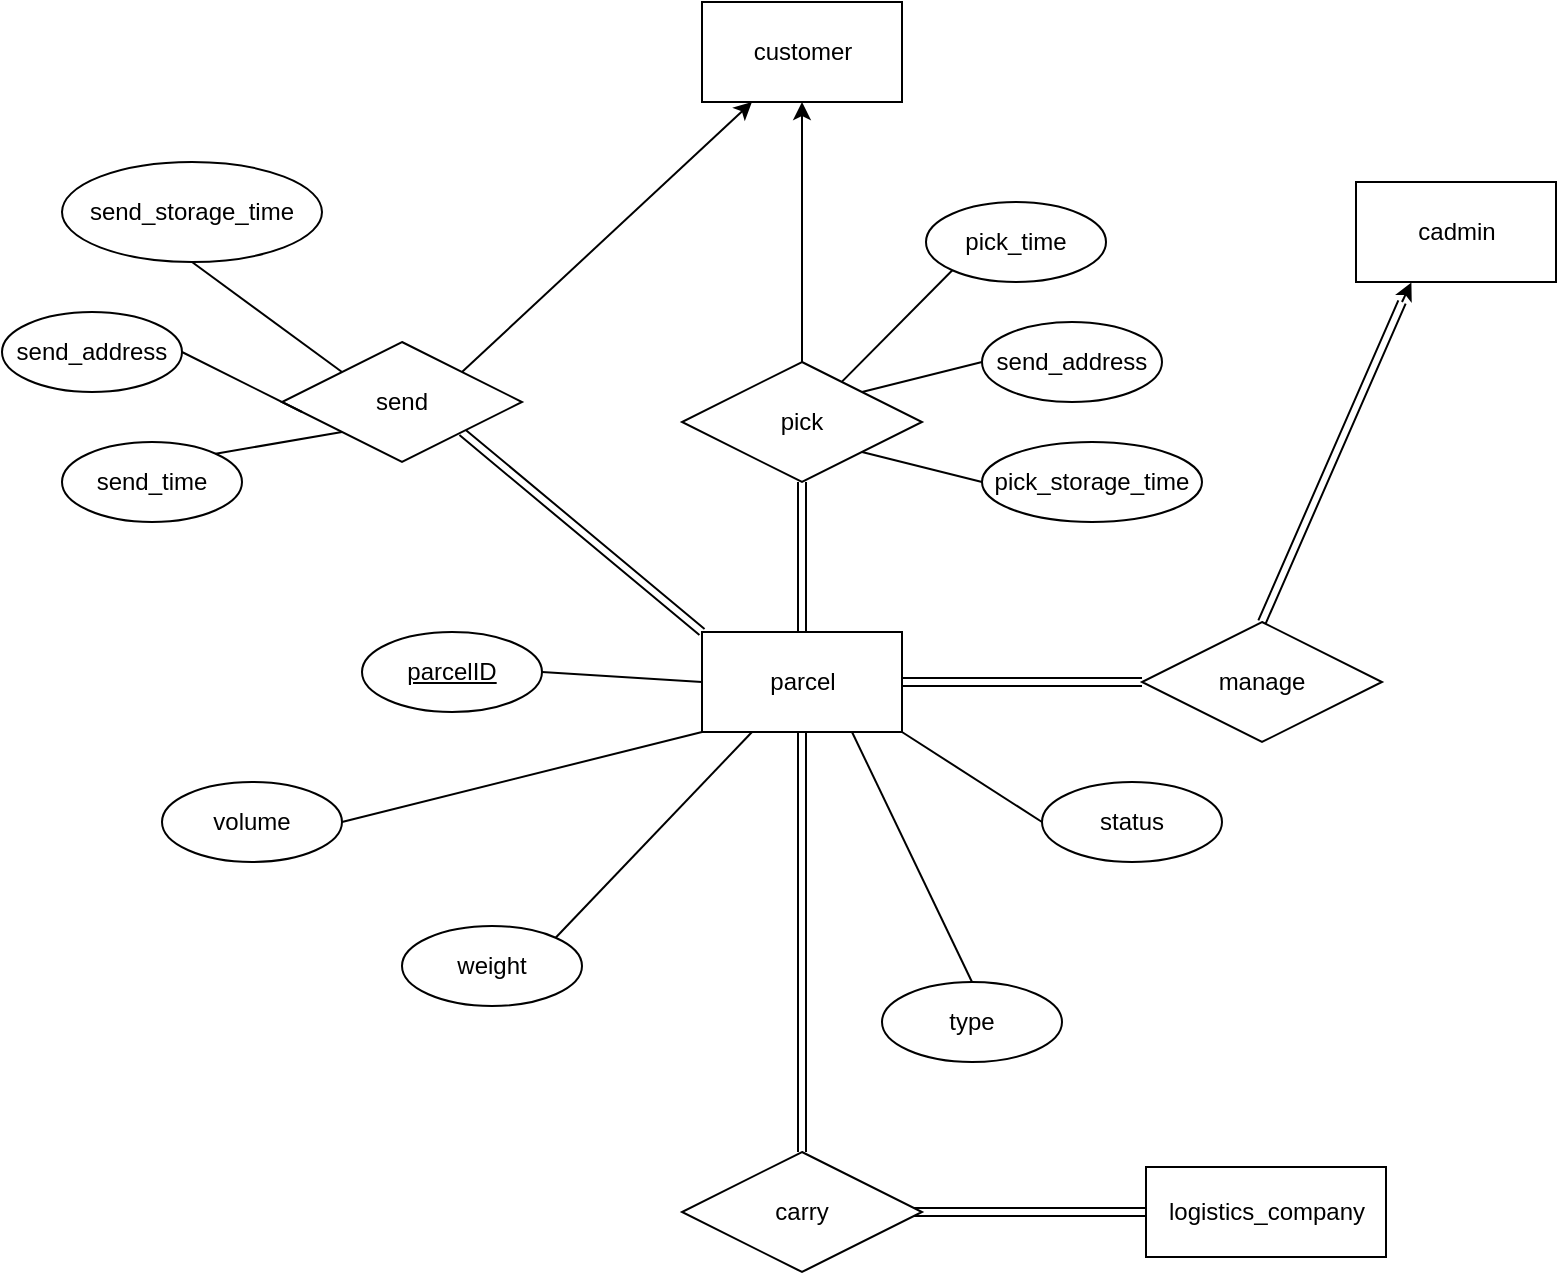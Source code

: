 <mxfile>
    <diagram id="pWvBWDRWmeeBnw4sq_7u" name="Page-1">
        <mxGraphModel dx="2236" dy="2432" grid="1" gridSize="10" guides="1" tooltips="1" connect="1" arrows="1" fold="1" page="1" pageScale="1" pageWidth="827" pageHeight="1169" math="0" shadow="0">
            <root>
                <mxCell id="0"/>
                <mxCell id="1" parent="0"/>
                <mxCell id="2" style="edgeStyle=none;shape=link;html=1;exitX=0.5;exitY=0;exitDx=0;exitDy=0;" edge="1" source="6" parent="1">
                    <mxGeometry relative="1" as="geometry">
                        <mxPoint x="480" y="35" as="targetPoint"/>
                        <Array as="points"/>
                    </mxGeometry>
                </mxCell>
                <mxCell id="3" style="edgeStyle=none;shape=link;html=1;exitX=0.5;exitY=0;exitDx=0;exitDy=0;entryX=0.5;entryY=1;entryDx=0;entryDy=0;" edge="1" source="4" target="11" parent="1">
                    <mxGeometry relative="1" as="geometry"/>
                </mxCell>
                <mxCell id="4" value="parcel" style="html=1;dashed=0;whitespace=wrap;" vertex="1" parent="1">
                    <mxGeometry x="130" y="200" width="100" height="50" as="geometry"/>
                </mxCell>
                <mxCell id="5" style="edgeStyle=none;shape=link;html=1;exitX=0;exitY=0.5;exitDx=0;exitDy=0;entryX=1;entryY=0.5;entryDx=0;entryDy=0;" edge="1" source="6" target="4" parent="1">
                    <mxGeometry relative="1" as="geometry"/>
                </mxCell>
                <mxCell id="6" value="manage" style="shape=rhombus;perimeter=rhombusPerimeter;whiteSpace=wrap;html=1;align=center;" vertex="1" parent="1">
                    <mxGeometry x="350" y="195" width="120" height="60" as="geometry"/>
                </mxCell>
                <mxCell id="7" style="edgeStyle=none;html=1;exitX=1;exitY=0;exitDx=0;exitDy=0;entryX=0.25;entryY=1;entryDx=0;entryDy=0;" edge="1" source="9" target="14" parent="1">
                    <mxGeometry relative="1" as="geometry"/>
                </mxCell>
                <mxCell id="8" style="edgeStyle=none;shape=link;html=1;exitX=1;exitY=1;exitDx=0;exitDy=0;entryX=0;entryY=0;entryDx=0;entryDy=0;" edge="1" source="9" target="4" parent="1">
                    <mxGeometry relative="1" as="geometry"/>
                </mxCell>
                <mxCell id="9" value="send" style="shape=rhombus;perimeter=rhombusPerimeter;whiteSpace=wrap;html=1;align=center;" vertex="1" parent="1">
                    <mxGeometry x="-80" y="55" width="120" height="60" as="geometry"/>
                </mxCell>
                <mxCell id="10" style="edgeStyle=none;html=1;exitX=0.5;exitY=0;exitDx=0;exitDy=0;entryX=0.5;entryY=1;entryDx=0;entryDy=0;" edge="1" source="11" target="14" parent="1">
                    <mxGeometry relative="1" as="geometry"/>
                </mxCell>
                <mxCell id="11" value="pick" style="shape=rhombus;perimeter=rhombusPerimeter;whiteSpace=wrap;html=1;align=center;" vertex="1" parent="1">
                    <mxGeometry x="120" y="65" width="120" height="60" as="geometry"/>
                </mxCell>
                <mxCell id="12" value="" style="endArrow=classic;html=1;entryX=0.277;entryY=1.004;entryDx=0;entryDy=0;entryPerimeter=0;" edge="1" target="13" parent="1">
                    <mxGeometry width="50" height="50" relative="1" as="geometry">
                        <mxPoint x="480" y="35" as="sourcePoint"/>
                        <mxPoint x="480" y="35" as="targetPoint"/>
                        <Array as="points"/>
                    </mxGeometry>
                </mxCell>
                <mxCell id="13" value="cadmin" style="html=1;dashed=0;whitespace=wrap;" vertex="1" parent="1">
                    <mxGeometry x="457" y="-25" width="100" height="50" as="geometry"/>
                </mxCell>
                <mxCell id="14" value="customer" style="html=1;dashed=0;whitespace=wrap;" vertex="1" parent="1">
                    <mxGeometry x="130" y="-115" width="100" height="50" as="geometry"/>
                </mxCell>
                <mxCell id="19" value="volume" style="ellipse;whiteSpace=wrap;html=1;align=center;" vertex="1" parent="1">
                    <mxGeometry x="-140" y="275" width="90" height="40" as="geometry"/>
                </mxCell>
                <mxCell id="20" value="" style="endArrow=none;html=1;exitX=0;exitY=1;exitDx=0;exitDy=0;entryX=1;entryY=0.5;entryDx=0;entryDy=0;" edge="1" source="4" target="19" parent="1">
                    <mxGeometry width="50" height="50" relative="1" as="geometry">
                        <mxPoint x="66.735" y="356.59" as="sourcePoint"/>
                        <mxPoint x="120" y="377.41" as="targetPoint"/>
                    </mxGeometry>
                </mxCell>
                <mxCell id="21" value="weight" style="ellipse;whiteSpace=wrap;html=1;align=center;" vertex="1" parent="1">
                    <mxGeometry x="-20" y="347" width="90" height="40" as="geometry"/>
                </mxCell>
                <mxCell id="22" value="" style="endArrow=none;html=1;exitX=1;exitY=0;exitDx=0;exitDy=0;entryX=0.25;entryY=1;entryDx=0;entryDy=0;" edge="1" source="21" target="4" parent="1">
                    <mxGeometry width="50" height="50" relative="1" as="geometry">
                        <mxPoint x="183.26" y="300.18" as="sourcePoint"/>
                        <mxPoint x="89.995" y="275.0" as="targetPoint"/>
                    </mxGeometry>
                </mxCell>
                <mxCell id="23" value="type" style="ellipse;whiteSpace=wrap;html=1;align=center;" vertex="1" parent="1">
                    <mxGeometry x="220" y="375" width="90" height="40" as="geometry"/>
                </mxCell>
                <mxCell id="24" value="" style="endArrow=none;html=1;exitX=0.75;exitY=1;exitDx=0;exitDy=0;entryX=0.5;entryY=0;entryDx=0;entryDy=0;" edge="1" source="4" target="23" parent="1">
                    <mxGeometry width="50" height="50" relative="1" as="geometry">
                        <mxPoint x="249.995" y="325.0" as="sourcePoint"/>
                        <mxPoint x="288.26" y="272.18" as="targetPoint"/>
                    </mxGeometry>
                </mxCell>
                <mxCell id="25" value="status" style="ellipse;whiteSpace=wrap;html=1;align=center;" vertex="1" parent="1">
                    <mxGeometry x="300" y="275" width="90" height="40" as="geometry"/>
                </mxCell>
                <mxCell id="26" value="" style="endArrow=none;html=1;exitX=1;exitY=1;exitDx=0;exitDy=0;entryX=0;entryY=0.5;entryDx=0;entryDy=0;" edge="1" source="4" target="25" parent="1">
                    <mxGeometry width="50" height="50" relative="1" as="geometry">
                        <mxPoint x="360" y="325" as="sourcePoint"/>
                        <mxPoint x="410" y="382" as="targetPoint"/>
                    </mxGeometry>
                </mxCell>
                <mxCell id="27" value="&lt;u&gt;parcelID&lt;/u&gt;" style="ellipse;whiteSpace=wrap;html=1;align=center;" vertex="1" parent="1">
                    <mxGeometry x="-40" y="200" width="90" height="40" as="geometry"/>
                </mxCell>
                <mxCell id="28" value="" style="endArrow=none;html=1;exitX=0;exitY=0.5;exitDx=0;exitDy=0;entryX=1;entryY=0.5;entryDx=0;entryDy=0;" edge="1" source="4" target="27" parent="1">
                    <mxGeometry width="50" height="50" relative="1" as="geometry">
                        <mxPoint x="90" y="210" as="sourcePoint"/>
                        <mxPoint x="10" y="255" as="targetPoint"/>
                    </mxGeometry>
                </mxCell>
                <mxCell id="29" value="send_storage_time" style="ellipse;whiteSpace=wrap;html=1;align=center;" vertex="1" parent="1">
                    <mxGeometry x="-190" y="-35" width="130" height="50" as="geometry"/>
                </mxCell>
                <mxCell id="30" value="send_time" style="ellipse;whiteSpace=wrap;html=1;align=center;" vertex="1" parent="1">
                    <mxGeometry x="-190" y="105" width="90" height="40" as="geometry"/>
                </mxCell>
                <mxCell id="31" value="" style="endArrow=none;html=1;exitX=0;exitY=1;exitDx=0;exitDy=0;entryX=1;entryY=0;entryDx=0;entryDy=0;" edge="1" source="9" target="30" parent="1">
                    <mxGeometry width="50" height="50" relative="1" as="geometry">
                        <mxPoint x="-70" y="165" as="sourcePoint"/>
                        <mxPoint x="-180.0" y="175" as="targetPoint"/>
                    </mxGeometry>
                </mxCell>
                <mxCell id="32" value="" style="endArrow=none;html=1;exitX=0;exitY=0;exitDx=0;exitDy=0;entryX=0.5;entryY=1;entryDx=0;entryDy=0;" edge="1" source="9" target="29" parent="1">
                    <mxGeometry width="50" height="50" relative="1" as="geometry">
                        <mxPoint x="-40" y="-35" as="sourcePoint"/>
                        <mxPoint x="-150" y="10" as="targetPoint"/>
                    </mxGeometry>
                </mxCell>
                <mxCell id="33" value="pick_time" style="ellipse;whiteSpace=wrap;html=1;align=center;" vertex="1" parent="1">
                    <mxGeometry x="242" y="-15" width="90" height="40" as="geometry"/>
                </mxCell>
                <mxCell id="34" value="pick_storage_time" style="ellipse;whiteSpace=wrap;html=1;align=center;" vertex="1" parent="1">
                    <mxGeometry x="270" y="105" width="110" height="40" as="geometry"/>
                </mxCell>
                <mxCell id="35" value="" style="endArrow=none;html=1;exitX=0;exitY=1;exitDx=0;exitDy=0;" edge="1" source="33" target="11" parent="1">
                    <mxGeometry width="50" height="50" relative="1" as="geometry">
                        <mxPoint x="310" y="5" as="sourcePoint"/>
                        <mxPoint x="270" y="-50" as="targetPoint"/>
                    </mxGeometry>
                </mxCell>
                <mxCell id="36" value="" style="endArrow=none;html=1;exitX=0;exitY=0.5;exitDx=0;exitDy=0;entryX=1;entryY=1;entryDx=0;entryDy=0;" edge="1" source="34" target="11" parent="1">
                    <mxGeometry width="50" height="50" relative="1" as="geometry">
                        <mxPoint x="330" y="125" as="sourcePoint"/>
                        <mxPoint x="257.273" y="168.636" as="targetPoint"/>
                    </mxGeometry>
                </mxCell>
                <mxCell id="37" value="send_address" style="ellipse;whiteSpace=wrap;html=1;align=center;" vertex="1" parent="1">
                    <mxGeometry x="-220" y="40" width="90" height="40" as="geometry"/>
                </mxCell>
                <mxCell id="39" value="logistics_company" style="html=1;dashed=0;whitespace=wrap;" vertex="1" parent="1">
                    <mxGeometry x="352" y="467.5" width="120" height="45" as="geometry"/>
                </mxCell>
                <mxCell id="41" style="edgeStyle=none;shape=link;html=1;exitX=1;exitY=0.5;exitDx=0;exitDy=0;entryX=0;entryY=0.5;entryDx=0;entryDy=0;" edge="1" target="39" parent="1">
                    <mxGeometry relative="1" as="geometry">
                        <mxPoint x="230" y="490" as="sourcePoint"/>
                    </mxGeometry>
                </mxCell>
                <mxCell id="42" style="edgeStyle=none;shape=link;html=1;exitX=0.5;exitY=0;exitDx=0;exitDy=0;entryX=0.5;entryY=1;entryDx=0;entryDy=0;" edge="1" source="43" target="4" parent="1">
                    <mxGeometry relative="1" as="geometry"/>
                </mxCell>
                <mxCell id="43" value="carry" style="shape=rhombus;perimeter=rhombusPerimeter;whiteSpace=wrap;html=1;align=center;" vertex="1" parent="1">
                    <mxGeometry x="120" y="460" width="120" height="60" as="geometry"/>
                </mxCell>
                <mxCell id="44" value="send_address" style="ellipse;whiteSpace=wrap;html=1;align=center;" vertex="1" parent="1">
                    <mxGeometry x="270" y="45" width="90" height="40" as="geometry"/>
                </mxCell>
                <mxCell id="45" value="" style="endArrow=none;html=1;exitX=0;exitY=0.5;exitDx=0;exitDy=0;entryX=1;entryY=0;entryDx=0;entryDy=0;" edge="1" source="44" target="11" parent="1">
                    <mxGeometry width="50" height="50" relative="1" as="geometry">
                        <mxPoint x="265.18" y="29.142" as="sourcePoint"/>
                        <mxPoint x="209.881" y="84.94" as="targetPoint"/>
                    </mxGeometry>
                </mxCell>
                <mxCell id="46" value="" style="endArrow=none;html=1;entryX=1;entryY=0.5;entryDx=0;entryDy=0;" edge="1" target="37" parent="1">
                    <mxGeometry width="50" height="50" relative="1" as="geometry">
                        <mxPoint x="-70" y="90" as="sourcePoint"/>
                        <mxPoint x="-103.18" y="120.858" as="targetPoint"/>
                    </mxGeometry>
                </mxCell>
            </root>
        </mxGraphModel>
    </diagram>
</mxfile>